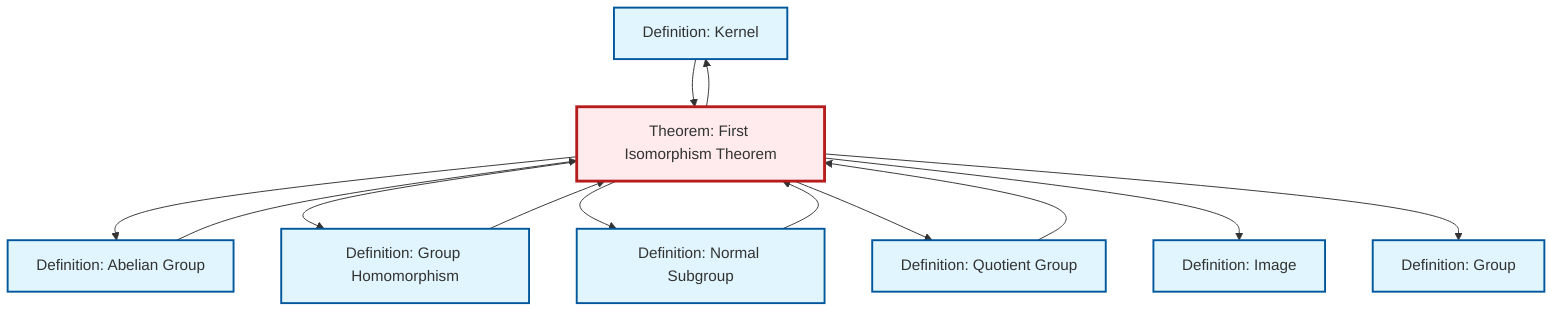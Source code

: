 graph TD
    classDef definition fill:#e1f5fe,stroke:#01579b,stroke-width:2px
    classDef theorem fill:#f3e5f5,stroke:#4a148c,stroke-width:2px
    classDef axiom fill:#fff3e0,stroke:#e65100,stroke-width:2px
    classDef example fill:#e8f5e9,stroke:#1b5e20,stroke-width:2px
    classDef current fill:#ffebee,stroke:#b71c1c,stroke-width:3px
    def-kernel["Definition: Kernel"]:::definition
    def-quotient-group["Definition: Quotient Group"]:::definition
    def-image["Definition: Image"]:::definition
    def-homomorphism["Definition: Group Homomorphism"]:::definition
    thm-first-isomorphism["Theorem: First Isomorphism Theorem"]:::theorem
    def-normal-subgroup["Definition: Normal Subgroup"]:::definition
    def-group["Definition: Group"]:::definition
    def-abelian-group["Definition: Abelian Group"]:::definition
    thm-first-isomorphism --> def-abelian-group
    thm-first-isomorphism --> def-homomorphism
    thm-first-isomorphism --> def-normal-subgroup
    thm-first-isomorphism --> def-kernel
    def-quotient-group --> thm-first-isomorphism
    def-normal-subgroup --> thm-first-isomorphism
    def-homomorphism --> thm-first-isomorphism
    thm-first-isomorphism --> def-quotient-group
    thm-first-isomorphism --> def-image
    def-abelian-group --> thm-first-isomorphism
    thm-first-isomorphism --> def-group
    def-kernel --> thm-first-isomorphism
    class thm-first-isomorphism current